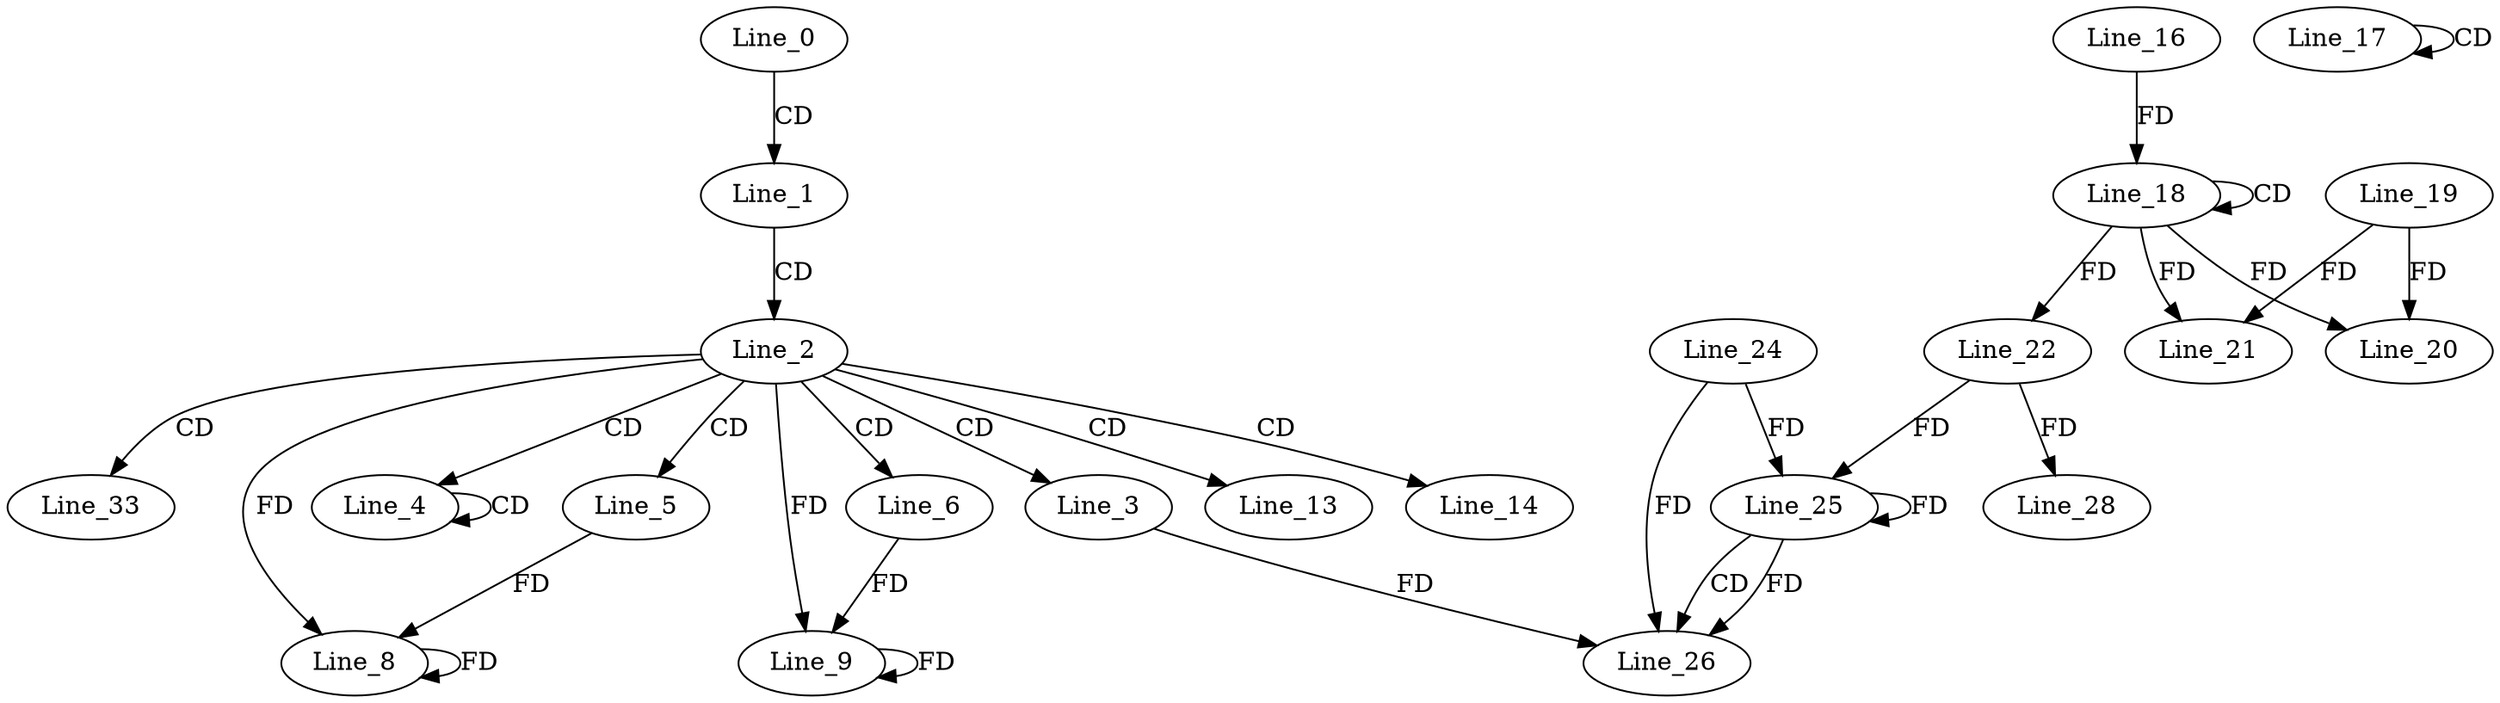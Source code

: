digraph G {
  Line_0;
  Line_1;
  Line_2;
  Line_3;
  Line_4;
  Line_4;
  Line_5;
  Line_6;
  Line_8;
  Line_8;
  Line_9;
  Line_9;
  Line_13;
  Line_14;
  Line_17;
  Line_17;
  Line_18;
  Line_18;
  Line_16;
  Line_20;
  Line_19;
  Line_21;
  Line_22;
  Line_25;
  Line_24;
  Line_25;
  Line_22;
  Line_25;
  Line_26;
  Line_28;
  Line_33;
  Line_0 -> Line_1 [ label="CD" ];
  Line_1 -> Line_2 [ label="CD" ];
  Line_2 -> Line_3 [ label="CD" ];
  Line_2 -> Line_4 [ label="CD" ];
  Line_4 -> Line_4 [ label="CD" ];
  Line_2 -> Line_5 [ label="CD" ];
  Line_2 -> Line_6 [ label="CD" ];
  Line_5 -> Line_8 [ label="FD" ];
  Line_8 -> Line_8 [ label="FD" ];
  Line_2 -> Line_8 [ label="FD" ];
  Line_6 -> Line_9 [ label="FD" ];
  Line_9 -> Line_9 [ label="FD" ];
  Line_2 -> Line_9 [ label="FD" ];
  Line_2 -> Line_13 [ label="CD" ];
  Line_2 -> Line_14 [ label="CD" ];
  Line_17 -> Line_17 [ label="CD" ];
  Line_18 -> Line_18 [ label="CD" ];
  Line_16 -> Line_18 [ label="FD" ];
  Line_18 -> Line_20 [ label="FD" ];
  Line_19 -> Line_20 [ label="FD" ];
  Line_18 -> Line_21 [ label="FD" ];
  Line_19 -> Line_21 [ label="FD" ];
  Line_18 -> Line_22 [ label="FD" ];
  Line_25 -> Line_25 [ label="FD" ];
  Line_24 -> Line_25 [ label="FD" ];
  Line_22 -> Line_25 [ label="FD" ];
  Line_25 -> Line_26 [ label="CD" ];
  Line_3 -> Line_26 [ label="FD" ];
  Line_25 -> Line_26 [ label="FD" ];
  Line_24 -> Line_26 [ label="FD" ];
  Line_22 -> Line_28 [ label="FD" ];
  Line_2 -> Line_33 [ label="CD" ];
}
